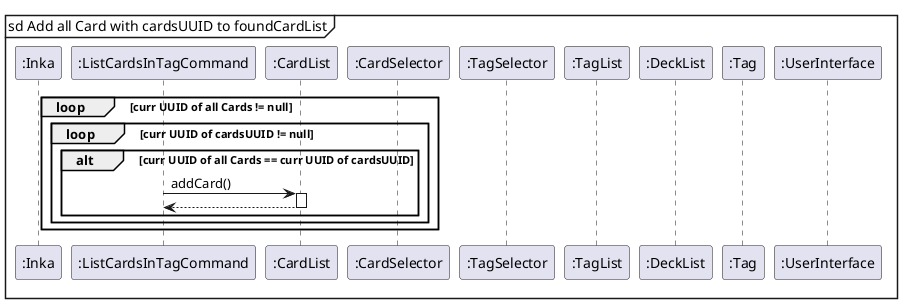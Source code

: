 @startuml
autoactivate on

mainframe sd Add all Card with cardsUUID to foundCardList

participant ":Inka" as Inka
participant ":ListCardsInTagCommand" as ListCardsInTagCommand
participant ":TagList" as TagList
participant ":CardList" as CardList
participant ":CardSelector" as CardSelector
participant ":TagSelector" as TagSelector
participant ":TagList" as TagList
participant ":DeckList" as DeckList
participant ":Tag" as Tag

participant ":UserInterface" as UserInterface


loop curr UUID of all Cards != null
    loop curr UUID of cardsUUID != null
      alt curr UUID of all Cards == curr UUID of cardsUUID
        ListCardsInTagCommand -> CardList : addCard()
         return
       end
      end loop
end loop

@enduml
